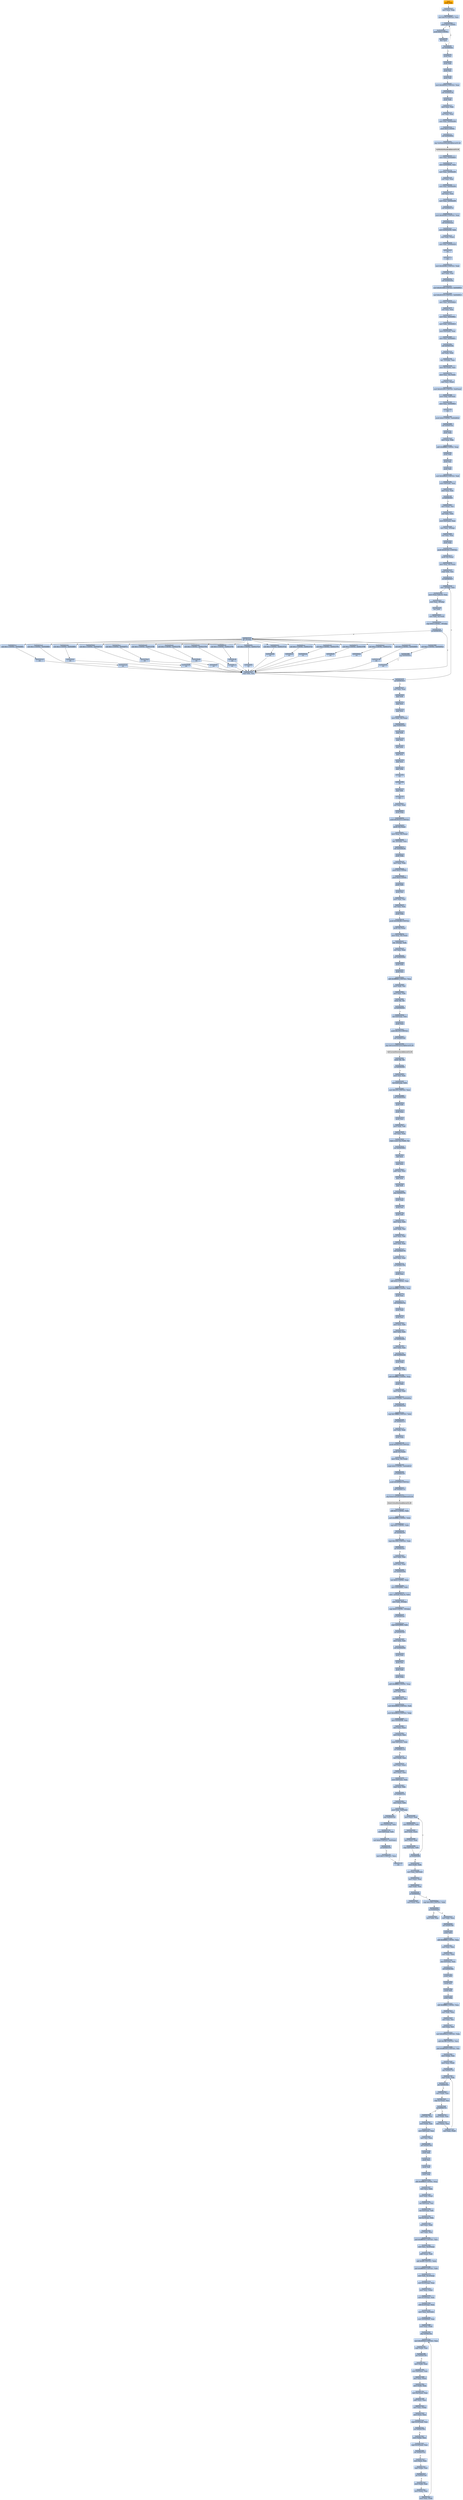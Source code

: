 digraph G {
node[shape=rectangle,style=filled,fillcolor=lightsteelblue,color=lightsteelblue]
bgcolor="transparent"
a0x0040b5e4pushl_ebp[label="start\npushl %ebp",color="lightgrey",fillcolor="orange"];
a0x0040b5e5movl_esp_ebp[label="0x0040b5e5\nmovl %esp, %ebp"];
a0x0040b5e7movl_0x74UINT32_ecx[label="0x0040b5e7\nmovl $0x74<UINT32>, %ecx"];
a0x0040b5ecpushl_0x0UINT8[label="0x0040b5ec\npushl $0x0<UINT8>"];
a0x0040b5eepushl_0x0UINT8[label="0x0040b5ee\npushl $0x0<UINT8>"];
a0x0040b5f0decl_ecx[label="0x0040b5f0\ndecl %ecx"];
a0x0040b5f1jne_0x0040b5ec[label="0x0040b5f1\njne 0x0040b5ec"];
a0x0040b5f3pushl_ecx[label="0x0040b5f3\npushl %ecx"];
a0x0040b5f4pushl_ebx[label="0x0040b5f4\npushl %ebx"];
a0x0040b5f5pushl_esi[label="0x0040b5f5\npushl %esi"];
a0x0040b5f6pushl_edi[label="0x0040b5f6\npushl %edi"];
a0x0040b5f7movl_0x40b54cUINT32_eax[label="0x0040b5f7\nmovl $0x40b54c<UINT32>, %eax"];
a0x0040b5fccall_0x00404120[label="0x0040b5fc\ncall 0x00404120"];
a0x00404120pushl_ebx[label="0x00404120\npushl %ebx"];
a0x00404121movl_eax_ebx[label="0x00404121\nmovl %eax, %ebx"];
a0x00404123xorl_eax_eax[label="0x00404123\nxorl %eax, %eax"];
a0x00404125movl_eax_0x0040e088[label="0x00404125\nmovl %eax, 0x0040e088"];
a0x0040412apushl_0x0UINT8[label="0x0040412a\npushl $0x0<UINT8>"];
a0x0040412ccall_0x0040405c[label="0x0040412c\ncall 0x0040405c"];
a0x0040405cjmp_GetModuleHandleA_kernel32_dll[label="0x0040405c\njmp GetModuleHandleA@kernel32.dll"];
GetModuleHandleA_kernel32_dll[label="GetModuleHandleA@kernel32.dll",color="lightgrey",fillcolor="lightgrey"];
a0x00404131movl_eax_0x0040f650[label="0x00404131\nmovl %eax, 0x0040f650"];
a0x00404136movl_0x0040f650_eax[label="0x00404136\nmovl 0x0040f650, %eax"];
a0x0040413bmovl_eax_0x0040e090[label="0x0040413b\nmovl %eax, 0x0040e090"];
a0x00404140xorl_eax_eax[label="0x00404140\nxorl %eax, %eax"];
a0x00404142movl_eax_0x0040e094[label="0x00404142\nmovl %eax, 0x0040e094"];
a0x00404147xorl_eax_eax[label="0x00404147\nxorl %eax, %eax"];
a0x00404149movl_eax_0x0040e098[label="0x00404149\nmovl %eax, 0x0040e098"];
a0x0040414ecall_0x00404114[label="0x0040414e\ncall 0x00404114"];
a0x00404114movl_0x40e08cUINT32_eax[label="0x00404114\nmovl $0x40e08c<UINT32>, %eax"];
a0x00404119call_0x00403e2c[label="0x00404119\ncall 0x00403e2c"];
a0x00403e2cmovl_0x0040e020_edx[label="0x00403e2c\nmovl 0x0040e020, %edx"];
a0x00403e32movl_edx_eax_[label="0x00403e32\nmovl %edx, (%eax)"];
a0x00403e34movl_eax_0x0040e020[label="0x00403e34\nmovl %eax, 0x0040e020"];
a0x00403e39ret[label="0x00403e39\nret"];
a0x0040411eret[label="0x0040411e\nret"];
a0x00404153movl_0x40e08cUINT32_edx[label="0x00404153\nmovl $0x40e08c<UINT32>, %edx"];
a0x00404158movl_ebx_eax[label="0x00404158\nmovl %ebx, %eax"];
a0x0040415acall_0x0040345c[label="0x0040415a\ncall 0x0040345c"];
a0x0040345cmovl_0x401008UINT32_0x0040f010[label="0x0040345c\nmovl $0x401008<UINT32>, 0x0040f010"];
a0x00403466movl_0x401010UINT32_0x0040f014[label="0x00403466\nmovl $0x401010<UINT32>, 0x0040f014"];
a0x00403470movl_eax_0x0040f628[label="0x00403470\nmovl %eax, 0x0040f628"];
a0x00403475xorl_eax_eax[label="0x00403475\nxorl %eax, %eax"];
a0x00403477movl_eax_0x0040f62c[label="0x00403477\nmovl %eax, 0x0040f62c"];
a0x0040347cmovl_edx_0x0040f630[label="0x0040347c\nmovl %edx, 0x0040f630"];
a0x00403482movl_0x4edx__eax[label="0x00403482\nmovl 0x4(%edx), %eax"];
a0x00403485movl_eax_0x0040f01c[label="0x00403485\nmovl %eax, 0x0040f01c"];
a0x0040348acall_0x00403334[label="0x0040348a\ncall 0x00403334"];
a0x00403334xorl_edx_edx[label="0x00403334\nxorl %edx, %edx"];
a0x00403336leal__12ebp__eax[label="0x00403336\nleal -12(%ebp), %eax"];
a0x00403339movl_fs_edx__ecx[label="0x00403339\nmovl %fs:(%edx), %ecx"];
a0x0040333cmovl_eax_fs_edx_[label="0x0040333c\nmovl %eax, %fs:(%edx)"];
a0x0040333fmovl_ecx_eax_[label="0x0040333f\nmovl %ecx, (%eax)"];
a0x00403341movl_0x403294UINT32_0x4eax_[label="0x00403341\nmovl $0x403294<UINT32>, 0x4(%eax)"];
a0x00403348movl_ebp_0x8eax_[label="0x00403348\nmovl %ebp, 0x8(%eax)"];
a0x0040334bmovl_eax_0x0040f624[label="0x0040334b\nmovl %eax, 0x0040f624"];
a0x00403350ret[label="0x00403350\nret"];
a0x0040348fmovb_0x0UINT8_0x0040f024[label="0x0040348f\nmovb $0x0<UINT8>, 0x0040f024"];
a0x00403496call_0x004033ec[label="0x00403496\ncall 0x004033ec"];
a0x004033ecpushl_ebp[label="0x004033ec\npushl %ebp"];
a0x004033edmovl_esp_ebp[label="0x004033ed\nmovl %esp, %ebp"];
a0x004033efaddl_0xfffffff8UINT8_esp[label="0x004033ef\naddl $0xfffffff8<UINT8>, %esp"];
a0x004033f2pushl_ebx[label="0x004033f2\npushl %ebx"];
a0x004033f3pushl_esi[label="0x004033f3\npushl %esi"];
a0x004033f4pushl_edi[label="0x004033f4\npushl %edi"];
a0x004033f5movl_0x40f620UINT32_edi[label="0x004033f5\nmovl $0x40f620<UINT32>, %edi"];
a0x004033famovl_0x8edi__eax[label="0x004033fa\nmovl 0x8(%edi), %eax"];
a0x004033fdtestl_eax_eax[label="0x004033fd\ntestl %eax, %eax"];
a0x004033ffje_0x00403455[label="0x004033ff\nje 0x00403455"];
a0x00403401movl_eax__esi[label="0x00403401\nmovl (%eax), %esi"];
a0x00403403xorl_ebx_ebx[label="0x00403403\nxorl %ebx, %ebx"];
a0x00403405movl_0x4eax__eax[label="0x00403405\nmovl 0x4(%eax), %eax"];
a0x00403408movl_eax__4ebp_[label="0x00403408\nmovl %eax, -4(%ebp)"];
a0x0040340bxorl_eax_eax[label="0x0040340b\nxorl %eax, %eax"];
a0x0040340dpushl_ebp[label="0x0040340d\npushl %ebp"];
a0x0040340epushl_0x403441UINT32[label="0x0040340e\npushl $0x403441<UINT32>"];
a0x00403413pushl_fs_eax_[label="0x00403413\npushl %fs:(%eax)"];
a0x00403416movl_esp_fs_eax_[label="0x00403416\nmovl %esp, %fs:(%eax)"];
a0x00403419cmpl_ebx_esi[label="0x00403419\ncmpl %ebx, %esi"];
a0x0040341bjle_0x00403437[label="0x0040341b\njle 0x00403437"];
a0x0040341dmovl__4ebp__eax[label="0x0040341d\nmovl -4(%ebp), %eax"];
a0x00403420movl_eaxebx8__eax[label="0x00403420\nmovl (%eax,%ebx,8), %eax"];
a0x00403423movl_eax__8ebp_[label="0x00403423\nmovl %eax, -8(%ebp)"];
a0x00403426incl_ebx[label="0x00403426\nincl %ebx"];
a0x00403427movl_ebx_0xcedi_[label="0x00403427\nmovl %ebx, 0xc(%edi)"];
a0x0040342acmpl_0x0UINT8__8ebp_[label="0x0040342a\ncmpl $0x0<UINT8>, -8(%ebp)"];
a0x0040342eje_0x00403433[label="0x0040342e\nje 0x00403433"];
a0x00403430call__8ebp_[label="0x00403430\ncall -8(%ebp)"];
a0x00404194subl_0x1UINT8_0x0040f654[label="0x00404194\nsubl $0x1<UINT8>, 0x0040f654"];
a0x0040419bret[label="0x0040419b\nret"];
a0x00403433cmpl_ebx_esi[label="0x00403433\ncmpl %ebx, %esi"];
a0x00403435jg_0x0040341d[label="0x00403435\njg 0x0040341d"];
a0x00403f88subl_0x1UINT8_0x0040f5a4[label="0x00403f88\nsubl $0x1<UINT8>, 0x0040f5a4"];
a0x00403f8fjae_0x0040405a[label="0x00403f8f\njae 0x0040405a"];
a0x0040405aret[label="0x0040405a\nret"];
a0x004041ccsubl_0x1UINT8_0x0040f65c[label="0x004041cc\nsubl $0x1<UINT8>, 0x0040f65c"];
a0x004041d3ret[label="0x004041d3\nret"];
a0x004042a4subl_0x1UINT8_0x0040f660[label="0x004042a4\nsubl $0x1<UINT8>, 0x0040f660"];
a0x004042abret[label="0x004042ab\nret"];
a0x004042dcsubl_0x1UINT8_0x0040f664[label="0x004042dc\nsubl $0x1<UINT8>, 0x0040f664"];
a0x004042e3ret[label="0x004042e3\nret"];
a0x00405b94subl_0x1UINT8_0x0040f738[label="0x00405b94\nsubl $0x1<UINT8>, 0x0040f738"];
a0x00405b9bret[label="0x00405b9b\nret"];
a0x00405bccsubl_0x1UINT8_0x0040f73c[label="0x00405bcc\nsubl $0x1<UINT8>, 0x0040f73c"];
a0x00405bd3ret[label="0x00405bd3\nret"];
a0x00406a80subl_0x1UINT8_0x00410788[label="0x00406a80\nsubl $0x1<UINT8>, 0x00410788"];
a0x00406a87ret[label="0x00406a87\nret"];
a0x00406bd4subl_0x1UINT8_0x0041078c[label="0x00406bd4\nsubl $0x1<UINT8>, 0x0041078c"];
a0x00406bdbret[label="0x00406bdb\nret"];
a0x00406c0csubl_0x1UINT8_0x00410790[label="0x00406c0c\nsubl $0x1<UINT8>, 0x00410790"];
a0x00406c13ret[label="0x00406c13\nret"];
a0x00406c44subl_0x1UINT8_0x00410794[label="0x00406c44\nsubl $0x1<UINT8>, 0x00410794"];
a0x00406c4bret[label="0x00406c4b\nret"];
a0x00406d5csubl_0x1UINT8_0x004107a8[label="0x00406d5c\nsubl $0x1<UINT8>, 0x004107a8"];
a0x00406d63ret[label="0x00406d63\nret"];
a0x00406d24subl_0x1UINT8_0x004107a4[label="0x00406d24\nsubl $0x1<UINT8>, 0x004107a4"];
a0x00406d2bret[label="0x00406d2b\nret"];
a0x00406cecsubl_0x1UINT8_0x004107a0[label="0x00406cec\nsubl $0x1<UINT8>, 0x004107a0"];
a0x00406cf3ret[label="0x00406cf3\nret"];
a0x00406cb4subl_0x1UINT8_0x0041079c[label="0x00406cb4\nsubl $0x1<UINT8>, 0x0041079c"];
a0x00406cbbret[label="0x00406cbb\nret"];
a0x00406c7csubl_0x1UINT8_0x00410798[label="0x00406c7c\nsubl $0x1<UINT8>, 0x00410798"];
a0x00406c83ret[label="0x00406c83\nret"];
a0x00406da4subl_0x1UINT8_0x004107ac[label="0x00406da4\nsubl $0x1<UINT8>, 0x004107ac"];
a0x00406dabret[label="0x00406dab\nret"];
a0x00403437xorl_eax_eax[label="0x00403437\nxorl %eax, %eax"];
a0x00403439popl_edx[label="0x00403439\npopl %edx"];
a0x0040343apopl_ecx[label="0x0040343a\npopl %ecx"];
a0x0040343bpopl_ecx[label="0x0040343b\npopl %ecx"];
a0x0040343cmovl_edx_fs_eax_[label="0x0040343c\nmovl %edx, %fs:(%eax)"];
a0x0040343fjmp_0x00403455[label="0x0040343f\njmp 0x00403455"];
a0x00403455popl_edi[label="0x00403455\npopl %edi"];
a0x00403456popl_esi[label="0x00403456\npopl %esi"];
a0x00403457popl_ebx[label="0x00403457\npopl %ebx"];
a0x00403458popl_ecx[label="0x00403458\npopl %ecx"];
a0x00403459popl_ecx[label="0x00403459\npopl %ecx"];
a0x0040345apopl_ebp[label="0x0040345a\npopl %ebp"];
a0x0040345bret[label="0x0040345b\nret"];
a0x0040349bret[label="0x0040349b\nret"];
a0x0040415fpopl_ebx[label="0x0040415f\npopl %ebx"];
a0x00404160ret[label="0x00404160\nret"];
a0x0040b601xorl_eax_eax[label="0x0040b601\nxorl %eax, %eax"];
a0x0040b603pushl_ebp[label="0x0040b603\npushl %ebp"];
a0x0040b604pushl_0x40cf15UINT32[label="0x0040b604\npushl $0x40cf15<UINT32>"];
a0x0040b609pushl_fs_eax_[label="0x0040b609\npushl %fs:(%eax)"];
a0x0040b60cmovl_esp_fs_eax_[label="0x0040b60c\nmovl %esp, %fs:(%eax)"];
a0x0040b60fleal__24ebp__eax[label="0x0040b60f\nleal -24(%ebp), %eax"];
a0x0040b612call_0x00406e28[label="0x0040b612\ncall 0x00406e28"];
a0x00406e28pushl_ebp[label="0x00406e28\npushl %ebp"];
a0x00406e29movl_esp_ebp[label="0x00406e29\nmovl %esp, %ebp"];
a0x00406e2bpushl_0x0UINT8[label="0x00406e2b\npushl $0x0<UINT8>"];
a0x00406e2dpushl_0x0UINT8[label="0x00406e2d\npushl $0x0<UINT8>"];
a0x00406e2fpushl_ebx[label="0x00406e2f\npushl %ebx"];
a0x00406e30pushl_esi[label="0x00406e30\npushl %esi"];
a0x00406e31movl_eax_esi[label="0x00406e31\nmovl %eax, %esi"];
a0x00406e33xorl_eax_eax[label="0x00406e33\nxorl %eax, %eax"];
a0x00406e35pushl_ebp[label="0x00406e35\npushl %ebp"];
a0x00406e36pushl_0x406e8bUINT32[label="0x00406e36\npushl $0x406e8b<UINT32>"];
a0x00406e3bpushl_fs_eax_[label="0x00406e3b\npushl %fs:(%eax)"];
a0x00406e3emovl_esp_fs_eax_[label="0x00406e3e\nmovl %esp, %fs:(%eax)"];
a0x00406e41leal__4ebp__edx[label="0x00406e41\nleal -4(%ebp), %edx"];
a0x00406e44xorl_eax_eax[label="0x00406e44\nxorl %eax, %eax"];
a0x00406e46call_0x00402900[label="0x00406e46\ncall 0x00402900"];
a0x00402900pushl_ebx[label="0x00402900\npushl %ebx"];
a0x00402901pushl_esi[label="0x00402901\npushl %esi"];
a0x00402902addl_0xfffffdf0UINT32_esp[label="0x00402902\naddl $0xfffffdf0<UINT32>, %esp"];
a0x00402908movl_edx_esi[label="0x00402908\nmovl %edx, %esi"];
a0x0040290amovl_eax_ebx[label="0x0040290a\nmovl %eax, %ebx"];
a0x0040290ctestb_bl_bl[label="0x0040290c\ntestb %bl, %bl"];
a0x0040290eje_0x0040293d[label="0x0040290e\nje 0x0040293d"];
a0x0040293dleal_0x4esp__eax[label="0x0040293d\nleal 0x4(%esp), %eax"];
a0x00402941pushl_eax[label="0x00402941\npushl %eax"];
a0x00402942pushl_0x105UINT32[label="0x00402942\npushl $0x105<UINT32>"];
a0x00402947call_0x00401050[label="0x00402947\ncall 0x00401050"];
a0x00401050jmp_GetCurrentDirectoryA_kernel32_dll[label="0x00401050\njmp GetCurrentDirectoryA@kernel32.dll"];
GetCurrentDirectoryA_kernel32_dll[label="GetCurrentDirectoryA@kernel32.dll",color="lightgrey",fillcolor="lightgrey"];
a0x0040294ctestb_bl_bl[label="0x0040294c\ntestb %bl, %bl"];
a0x0040294eje_0x0040295d[label="0x0040294e\nje 0x0040295d"];
a0x0040295dmovl_esi_eax[label="0x0040295d\nmovl %esi, %eax"];
a0x0040295fleal_0x4esp__edx[label="0x0040295f\nleal 0x4(%esp), %edx"];
a0x00402963movl_0x105UINT32_ecx[label="0x00402963\nmovl $0x105<UINT32>, %ecx"];
a0x00402968call_0x00403834[label="0x00402968\ncall 0x00403834"];
a0x00403834pushl_edi[label="0x00403834\npushl %edi"];
a0x00403835pushl_eax[label="0x00403835\npushl %eax"];
a0x00403836pushl_ecx[label="0x00403836\npushl %ecx"];
a0x00403837movl_edx_edi[label="0x00403837\nmovl %edx, %edi"];
a0x00403839xorl_eax_eax[label="0x00403839\nxorl %eax, %eax"];
a0x0040383brepnz_scasb_es_edi__al[label="0x0040383b\nrepnz scasb %es:(%edi), %al"];
a0x0040383djne_0x00403841[label="0x0040383d\njne 0x00403841"];
a0x0040383fnotl_ecx[label="0x0040383f\nnotl %ecx"];
a0x00403841popl_eax[label="0x00403841\npopl %eax"];
a0x00403842addl_eax_ecx[label="0x00403842\naddl %eax, %ecx"];
a0x00403844popl_eax[label="0x00403844\npopl %eax"];
a0x00403845popl_edi[label="0x00403845\npopl %edi"];
a0x00403846jmp_0x0040379c[label="0x00403846\njmp 0x0040379c"];
a0x0040379cpushl_ebx[label="0x0040379c\npushl %ebx"];
a0x0040379dpushl_esi[label="0x0040379d\npushl %esi"];
a0x0040379epushl_edi[label="0x0040379e\npushl %edi"];
a0x0040379fmovl_eax_ebx[label="0x0040379f\nmovl %eax, %ebx"];
a0x004037a1movl_edx_esi[label="0x004037a1\nmovl %edx, %esi"];
a0x004037a3movl_ecx_edi[label="0x004037a3\nmovl %ecx, %edi"];
a0x004037a5movl_edi_eax[label="0x004037a5\nmovl %edi, %eax"];
a0x004037a7call_0x00403770[label="0x004037a7\ncall 0x00403770"];
a0x00403770testl_eax_eax[label="0x00403770\ntestl %eax, %eax"];
a0x00403772jle_0x00403798[label="0x00403772\njle 0x00403798"];
a0x00403774pushl_eax[label="0x00403774\npushl %eax"];
a0x00403775addl_0xaUINT8_eax[label="0x00403775\naddl $0xa<UINT8>, %eax"];
a0x00403778andl_0xfffffffeUINT8_eax[label="0x00403778\nandl $0xfffffffe<UINT8>, %eax"];
a0x0040377bpushl_eax[label="0x0040377b\npushl %eax"];
a0x0040377ccall_0x004027ec[label="0x0040377c\ncall 0x004027ec"];
a0x004027ecpushl_ebx[label="0x004027ec\npushl %ebx"];
a0x004027edpushl_ecx[label="0x004027ed\npushl %ecx"];
a0x004027eemovl_eax_ebx[label="0x004027ee\nmovl %eax, %ebx"];
a0x004027f0testl_ebx_ebx[label="0x004027f0\ntestl %ebx, %ebx"];
a0x004027f2jle_0x0040280e[label="0x004027f2\njle 0x0040280e"];
a0x004027f4movl_ebx_eax[label="0x004027f4\nmovl %ebx, %eax"];
a0x004027f6call_0x0040e028[label="0x004027f6\ncall 0x0040e028"];
a0x00402198pushl_ebp[label="0x00402198\npushl %ebp"];
a0x00402199movl_esp_ebp[label="0x00402199\nmovl %esp, %ebp"];
a0x0040219baddl_0xffffffecUINT8_esp[label="0x0040219b\naddl $0xffffffec<UINT8>, %esp"];
a0x0040219epushl_ebx[label="0x0040219e\npushl %ebx"];
a0x0040219fmovl_eax_ebx[label="0x0040219f\nmovl %eax, %ebx"];
a0x004021a1cmpb_0x0UINT8_0x0040f5ac[label="0x004021a1\ncmpb $0x0<UINT8>, 0x0040f5ac"];
a0x004021a8jne_0x004021b3[label="0x004021a8\njne 0x004021b3"];
a0x004021b3cmpl_0x7ffffff8UINT32_ebx[label="0x004021b3\ncmpl $0x7ffffff8<UINT32>, %ebx"];
a0x004021b9jle_0x004021c5[label="0x004021b9\njle 0x004021c5"];
a0x004021c5xorl_edx_edx[label="0x004021c5\nxorl %edx, %edx"];
a0x004021c7pushl_ebp[label="0x004021c7\npushl %ebp"];
a0x004021c8pushl_0x402334UINT32[label="0x004021c8\npushl $0x402334<UINT32>"];
a0x004021cdpushl_fs_edx_[label="0x004021cd\npushl %fs:(%edx)"];
a0x004021d0movl_esp_fs_edx_[label="0x004021d0\nmovl %esp, %fs:(%edx)"];
a0x004021d3cmpb_0x0UINT8_0x0040f035[label="0x004021d3\ncmpb $0x0<UINT8>, 0x0040f035"];
a0x004021daje_0x004021e6[label="0x004021da\nje 0x004021e6"];
a0x004021dcpushl_0x40f5b4UINT32[label="0x004021dc\npushl $0x40f5b4<UINT32>"];
a0x004021e1call_0x0040111c[label="0x004021e1\ncall 0x0040111c"];
a0x0040111cjmp_EnterCriticalSection_kernel32_dll[label="0x0040111c\njmp EnterCriticalSection@kernel32.dll"];
EnterCriticalSection_kernel32_dll[label="EnterCriticalSection@kernel32.dll",color="lightgrey",fillcolor="lightgrey"];
a0x004021e6addl_0x7UINT8_ebx[label="0x004021e6\naddl $0x7<UINT8>, %ebx"];
a0x004021e9andl_0xfffffffcUINT8_ebx[label="0x004021e9\nandl $0xfffffffc<UINT8>, %ebx"];
a0x004021eccmpl_0xcUINT8_ebx[label="0x004021ec\ncmpl $0xc<UINT8>, %ebx"];
a0x004021efjnl_0x004021f6[label="0x004021ef\njnl 0x004021f6"];
a0x004021f6cmpl_0x1000UINT32_ebx[label="0x004021f6\ncmpl $0x1000<UINT32>, %ebx"];
a0x004021fcjg_0x004022ae[label="0x004021fc\njg 0x004022ae"];
a0x00402202movl_ebx_eax[label="0x00402202\nmovl %ebx, %eax"];
a0x00402204testl_eax_eax[label="0x00402204\ntestl %eax, %eax"];
a0x00402206jns_0x0040220b[label="0x00402206\njns 0x0040220b"];
a0x0040220bsarl_0x2UINT8_eax[label="0x0040220b\nsarl $0x2<UINT8>, %eax"];
a0x0040220emovl_0x0040f60c_edx[label="0x0040220e\nmovl 0x0040f60c, %edx"];
a0x00402214movl__12edxeax4__edx[label="0x00402214\nmovl -12(%edx,%eax,4), %edx"];
a0x00402218movl_edx__8ebp_[label="0x00402218\nmovl %edx, -8(%ebp)"];
a0x0040221bcmpl_0x0UINT8__8ebp_[label="0x0040221b\ncmpl $0x0<UINT8>, -8(%ebp)"];
a0x0040221fje_0x004022ae[label="0x0040221f\nje 0x004022ae"];
a0x004022aecmpl_0x0040f604_ebx[label="0x004022ae\ncmpl 0x0040f604, %ebx"];
a0x004022b4jg_0x00402309[label="0x004022b4\njg 0x00402309"];
a0x00402309movl_ebx_eax[label="0x00402309\nmovl %ebx, %eax"];
a0x0040230bcall_0x00402050[label="0x0040230b\ncall 0x00402050"];
a0x00402050pushl_ebx[label="0x00402050\npushl %ebx"];
a0x00402051pushl_esi[label="0x00402051\npushl %esi"];
a0x00402052pushl_edi[label="0x00402052\npushl %edi"];
a0x00402053pushl_ebp[label="0x00402053\npushl %ebp"];
a0x00402054addl_0xfffffff4UINT8_esp[label="0x00402054\naddl $0xfffffff4<UINT8>, %esp"];
a0x00402057movl_eax_ebx[label="0x00402057\nmovl %eax, %ebx"];
a0x00402059leal_0x8esp__esi[label="0x00402059\nleal 0x8(%esp), %esi"];
a0x0040205dmovl_0x40f600UINT32_edi[label="0x0040205d\nmovl $0x40f600<UINT32>, %edi"];
a0x00402062movl_0x40f604UINT32_ebp[label="0x00402062\nmovl $0x40f604<UINT32>, %ebp"];
a0x00402067movl_0x0040f5f8_eax[label="0x00402067\nmovl 0x0040f5f8, %eax"];
a0x0040206cmovl_eax_esi_[label="0x0040206c\nmovl %eax, (%esi)"];
a0x0040206emovl_esi__eax[label="0x0040206e\nmovl (%esi), %eax"];
a0x00402070cmpl_0x8eax__ebx[label="0x00402070\ncmpl 0x8(%eax), %ebx"];
a0x00402073jle_0x00402124[label="0x00402073\njle 0x00402124"];
a0x00402079movl_edi__eax[label="0x00402079\nmovl (%edi), %eax"];
a0x0040207bmovl_eax_esi_[label="0x0040207b\nmovl %eax, (%esi)"];
a0x0040207dmovl_esi__eax[label="0x0040207d\nmovl (%esi), %eax"];
a0x0040207fmovl_0x8eax__eax[label="0x0040207f\nmovl 0x8(%eax), %eax"];
a0x00402082cmpl_eax_ebx[label="0x00402082\ncmpl %eax, %ebx"];
a0x00402084jle_0x00402124[label="0x00402084\njle 0x00402124"];
a0x0040208amovl_esi__edx[label="0x0040208a\nmovl (%esi), %edx"];
a0x0040208cmovl_ebx_0x8edx_[label="0x0040208c\nmovl %ebx, 0x8(%edx)"];
a0x00402334jmp_0x00403120[label="0x00402334\njmp 0x00403120"];
a0x00403120movl_0x4esp__eax[label="0x00403120\nmovl 0x4(%esp), %eax"];
a0x00403124movl_0x8esp__edx[label="0x00403124\nmovl 0x8(%esp), %edx"];
a0x00403128testl_0x6UINT32_0x4eax_[label="0x00403128\ntestl $0x6<UINT32>, 0x4(%eax)"];
a0x0040312fje_0x00403150[label="0x0040312f\nje 0x00403150"];
a0x00403150movl_0x1UINT32_eax[label="0x00403150\nmovl $0x1<UINT32>, %eax"];
a0x00403155ret[label="0x00403155\nret"];
a0x0040208fmovl_esi__edx[label="0x0040208f\nmovl (%esi), %edx"];
a0x00402091movl_0x4edx__edx[label="0x00402091\nmovl 0x4(%edx), %edx"];
a0x00402094movl_edx_esi_[label="0x00402094\nmovl %edx, (%esi)"];
a0x00402096movl_esi__edx[label="0x00402096\nmovl (%esi), %edx"];
a0x00402098cmpl_0x8edx__ebx[label="0x00402098\ncmpl 0x8(%edx), %ebx"];
a0x0040209bjg_0x0040208f[label="0x0040209b\njg 0x0040208f"];
a0x0040209dmovl_edi__edx[label="0x0040209d\nmovl (%edi), %edx"];
a0x0040209fmovl_eax_0x8edx_[label="0x0040209f\nmovl %eax, 0x8(%edx)"];
a0x004020a2movl_esi__eax[label="0x004020a2\nmovl (%esi), %eax"];
a0x004020a4cmpl_edi__eax[label="0x004020a4\ncmpl (%edi), %eax"];
a0x004020a6je_0x004020ae[label="0x004020a6\nje 0x004020ae"];
a0x004020a8movl_esi__eax[label="0x004020a8\nmovl (%esi), %eax"];
a0x004020aecmpl_0x1000UINT32_ebx[label="0x004020ae\ncmpl $0x1000<UINT32>, %ebx"];
a0x004020b4jg_0x004020c4[label="0x004020b4\njg 0x004020c4"];
a0x004020b6movl_ebx_eax[label="0x004020b6\nmovl %ebx, %eax"];
a0x004020c4movl_ebx_eax[label="0x004020c4\nmovl %ebx, %eax"];
a0x004020c6call_0x00401fb8[label="0x004020c6\ncall 0x00401fb8"];
a0x00401fb8pushl_ebx[label="0x00401fb8\npushl %ebx"];
a0x00401fb9addl_0xfffffff8UINT8_esp[label="0x00401fb9\naddl $0xfffffff8<UINT8>, %esp"];
a0x00401fbcmovl_eax_ebx[label="0x00401fbc\nmovl %eax, %ebx"];
a0x00401fbemovl_esp_edx[label="0x00401fbe\nmovl %esp, %edx"];
a0x00401fc0leal_0x4ebx__eax[label="0x00401fc0\nleal 0x4(%ebx), %eax"];
a0x00401fc3call_0x004016bc[label="0x00401fc3\ncall 0x004016bc"];
a0x004016bcpushl_ebx[label="0x004016bc\npushl %ebx"];
a0x004016bdpushl_esi[label="0x004016bd\npushl %esi"];
a0x004016bepushl_edi[label="0x004016be\npushl %edi"];
a0x004016bfpushl_ebp[label="0x004016bf\npushl %ebp"];
a0x004016c0addl_0xfffffff4UINT8_esp[label="0x004016c0\naddl $0xfffffff4<UINT8>, %esp"];
a0x004016c3movl_edx_ebx[label="0x004016c3\nmovl %edx, %ebx"];
a0x004016c5movl_eax_esi[label="0x004016c5\nmovl %eax, %esi"];
a0x004016c7movl_esp_edi[label="0x004016c7\nmovl %esp, %edi"];
a0x004016c9movl_0x40f5e4UINT32_ebp[label="0x004016c9\nmovl $0x40f5e4<UINT32>, %ebp"];
a0x004016ceaddl_0x3fffUINT32_esi[label="0x004016ce\naddl $0x3fff<UINT32>, %esi"];
a0x004016d4andl_0xffffc000UINT32_esi[label="0x004016d4\nandl $0xffffc000<UINT32>, %esi"];
a0x004016damovl_ebp__eax[label="0x004016da\nmovl (%ebp), %eax"];
a0x004016ddmovl_eax_edi_[label="0x004016dd\nmovl %eax, (%edi)"];
a0x004016dfjmp_0x00401722[label="0x004016df\njmp 0x00401722"];
a0x00401722cmpl_edi__ebp[label="0x00401722\ncmpl (%edi), %ebp"];
a0x00401724jne_0x004016e1[label="0x00401724\njne 0x004016e1"];
a0x004016e1movl_edi__eax[label="0x004016e1\nmovl (%edi), %eax"];
a0x004016e3cmpl_0xceax__esi[label="0x004016e3\ncmpl 0xc(%eax), %esi"];
a0x004016e6jg_0x0040171c[label="0x004016e6\njg 0x0040171c"];
a0x004016e8movl_ebx_ecx[label="0x004016e8\nmovl %ebx, %ecx"];
a0x0040171cmovl_edi__eax[label="0x0040171c\nmovl (%edi), %eax"];
a0x0040171emovl_eax__eax[label="0x0040171e\nmovl (%eax), %eax"];
a0x00401720movl_eax_edi_[label="0x00401720\nmovl %eax, (%edi)"];
a0x004016eamovl_edi__eax[label="0x004016ea\nmovl (%edi), %eax"];
a0x004016ecmovl_0x8eax__eax[label="0x004016ec\nmovl 0x8(%eax), %eax"];
a0x004016efmovl_esi_edx[label="0x004016ef\nmovl %esi, %edx"];
a0x004016f1call_0x00401540[label="0x004016f1\ncall 0x00401540"];
a0x00401540pushl_ebx[label="0x00401540\npushl %ebx"];
a0x00401541pushl_esi[label="0x00401541\npushl %esi"];
a0x00401542pushl_edi[label="0x00401542\npushl %edi"];
a0x00401543pushl_ebp[label="0x00401543\npushl %ebp"];
a0x00401544addl_0xffffffe8UINT8_esp[label="0x00401544\naddl $0xffffffe8<UINT8>, %esp"];
a0x00401547movl_ecx_ebx[label="0x00401547\nmovl %ecx, %ebx"];
a0x00401549movl_edx_esp_[label="0x00401549\nmovl %edx, (%esp)"];
a0x0040154cleal_0x8esp__esi[label="0x0040154c\nleal 0x8(%esp), %esi"];
a0x00401550leal_0x4esp__edi[label="0x00401550\nleal 0x4(%esp), %edi"];
a0x00401554leal_0xcesp__ebp[label="0x00401554\nleal 0xc(%esp), %ebp"];
a0x00401558movl_eax_edx[label="0x00401558\nmovl %eax, %edx"];
a0x0040155amovl_edx_ecx[label="0x0040155a\nmovl %edx, %ecx"];
a0x0040155candl_0xfffff000UINT32_ecx[label="0x0040155c\nandl $0xfffff000<UINT32>, %ecx"];
a0x00401562movl_ecx_0x10esp_[label="0x00401562\nmovl %ecx, 0x10(%esp)"];
a0x00401566addl_esp__edx[label="0x00401566\naddl (%esp), %edx"];
a0x00401569addl_0xfffUINT32_edx[label="0x00401569\naddl $0xfff<UINT32>, %edx"];
a0x0040156fandl_0xfffff000UINT32_edx[label="0x0040156f\nandl $0xfffff000<UINT32>, %edx"];
a0x00401575movl_edx_0x14esp_[label="0x00401575\nmovl %edx, 0x14(%esp)"];
a0x00401579movl_0x10esp__eax[label="0x00401579\nmovl 0x10(%esp), %eax"];
a0x0040157dmovl_eax_ebx_[label="0x0040157d\nmovl %eax, (%ebx)"];
a0x0040157fmovl_0x14esp__eax[label="0x0040157f\nmovl 0x14(%esp), %eax"];
a0x00401583subl_0x10esp__eax[label="0x00401583\nsubl 0x10(%esp), %eax"];
a0x00401587movl_eax_0x4ebx_[label="0x00401587\nmovl %eax, 0x4(%ebx)"];
a0x0040158amovl_0x0040f5d4_eax[label="0x0040158a\nmovl 0x0040f5d4, %eax"];
a0x0040158fmovl_eax_edi_[label="0x0040158f\nmovl %eax, (%edi)"];
a0x00401591jmp_0x004015ee[label="0x00401591\njmp 0x004015ee"];
a0x004015eemovl_0x40f5d4UINT32_eax[label="0x004015ee\nmovl $0x40f5d4<UINT32>, %eax"];
a0x004015f3cmpl_edi__eax[label="0x004015f3\ncmpl (%edi), %eax"];
a0x004015f5jne_0x00401593[label="0x004015f5\njne 0x00401593"];
a0x00401593movl_edi__eax[label="0x00401593\nmovl (%edi), %eax"];
a0x00401595movl_0x8eax__eax[label="0x00401595\nmovl 0x8(%eax), %eax"];
a0x00401598movl_eax_esi_[label="0x00401598\nmovl %eax, (%esi)"];
a0x0040159amovl_edi__eax[label="0x0040159a\nmovl (%edi), %eax"];
a0x0040159cmovl_0xceax__eax[label="0x0040159c\nmovl 0xc(%eax), %eax"];
a0x0040159faddl_esi__eax[label="0x0040159f\naddl (%esi), %eax"];
a0x004015a1movl_eax_ebp_[label="0x004015a1\nmovl %eax, (%ebp)"];
a0x004015a4movl_esi__eax[label="0x004015a4\nmovl (%esi), %eax"];
a0x004015a6cmpl_0x10esp__eax[label="0x004015a6\ncmpl 0x10(%esp), %eax"];
a0x004015aajae_0x004015b2[label="0x004015aa\njae 0x004015b2"];
a0x004015b2movl_ebp__eax[label="0x004015b2\nmovl (%ebp), %eax"];
a0x004015b5cmpl_0x14esp__eax[label="0x004015b5\ncmpl 0x14(%esp), %eax"];
a0x004015b9jbe_0x004015c2[label="0x004015b9\njbe 0x004015c2"];
a0x004015c2movl_esi__eax[label="0x004015c2\nmovl (%esi), %eax"];
a0x004015c4cmpl_ebp__eax[label="0x004015c4\ncmpl (%ebp), %eax"];
a0x004015c7jae_0x004015e8[label="0x004015c7\njae 0x004015e8"];
a0x004015e8movl_edi__eax[label="0x004015e8\nmovl (%edi), %eax"];
a0x004015eamovl_eax__eax[label="0x004015ea\nmovl (%eax), %eax"];
a0x004015ecmovl_eax_edi_[label="0x004015ec\nmovl %eax, (%edi)"];
a0x0040b5e4pushl_ebp -> a0x0040b5e5movl_esp_ebp [color="#000000"];
a0x0040b5e5movl_esp_ebp -> a0x0040b5e7movl_0x74UINT32_ecx [color="#000000"];
a0x0040b5e7movl_0x74UINT32_ecx -> a0x0040b5ecpushl_0x0UINT8 [color="#000000"];
a0x0040b5ecpushl_0x0UINT8 -> a0x0040b5eepushl_0x0UINT8 [color="#000000"];
a0x0040b5eepushl_0x0UINT8 -> a0x0040b5f0decl_ecx [color="#000000"];
a0x0040b5f0decl_ecx -> a0x0040b5f1jne_0x0040b5ec [color="#000000"];
a0x0040b5f1jne_0x0040b5ec -> a0x0040b5ecpushl_0x0UINT8 [color="#000000",label="T"];
a0x0040b5f1jne_0x0040b5ec -> a0x0040b5f3pushl_ecx [color="#000000",label="F"];
a0x0040b5f3pushl_ecx -> a0x0040b5f4pushl_ebx [color="#000000"];
a0x0040b5f4pushl_ebx -> a0x0040b5f5pushl_esi [color="#000000"];
a0x0040b5f5pushl_esi -> a0x0040b5f6pushl_edi [color="#000000"];
a0x0040b5f6pushl_edi -> a0x0040b5f7movl_0x40b54cUINT32_eax [color="#000000"];
a0x0040b5f7movl_0x40b54cUINT32_eax -> a0x0040b5fccall_0x00404120 [color="#000000"];
a0x0040b5fccall_0x00404120 -> a0x00404120pushl_ebx [color="#000000"];
a0x00404120pushl_ebx -> a0x00404121movl_eax_ebx [color="#000000"];
a0x00404121movl_eax_ebx -> a0x00404123xorl_eax_eax [color="#000000"];
a0x00404123xorl_eax_eax -> a0x00404125movl_eax_0x0040e088 [color="#000000"];
a0x00404125movl_eax_0x0040e088 -> a0x0040412apushl_0x0UINT8 [color="#000000"];
a0x0040412apushl_0x0UINT8 -> a0x0040412ccall_0x0040405c [color="#000000"];
a0x0040412ccall_0x0040405c -> a0x0040405cjmp_GetModuleHandleA_kernel32_dll [color="#000000"];
a0x0040405cjmp_GetModuleHandleA_kernel32_dll -> GetModuleHandleA_kernel32_dll [color="#000000"];
GetModuleHandleA_kernel32_dll -> a0x00404131movl_eax_0x0040f650 [color="#000000"];
a0x00404131movl_eax_0x0040f650 -> a0x00404136movl_0x0040f650_eax [color="#000000"];
a0x00404136movl_0x0040f650_eax -> a0x0040413bmovl_eax_0x0040e090 [color="#000000"];
a0x0040413bmovl_eax_0x0040e090 -> a0x00404140xorl_eax_eax [color="#000000"];
a0x00404140xorl_eax_eax -> a0x00404142movl_eax_0x0040e094 [color="#000000"];
a0x00404142movl_eax_0x0040e094 -> a0x00404147xorl_eax_eax [color="#000000"];
a0x00404147xorl_eax_eax -> a0x00404149movl_eax_0x0040e098 [color="#000000"];
a0x00404149movl_eax_0x0040e098 -> a0x0040414ecall_0x00404114 [color="#000000"];
a0x0040414ecall_0x00404114 -> a0x00404114movl_0x40e08cUINT32_eax [color="#000000"];
a0x00404114movl_0x40e08cUINT32_eax -> a0x00404119call_0x00403e2c [color="#000000"];
a0x00404119call_0x00403e2c -> a0x00403e2cmovl_0x0040e020_edx [color="#000000"];
a0x00403e2cmovl_0x0040e020_edx -> a0x00403e32movl_edx_eax_ [color="#000000"];
a0x00403e32movl_edx_eax_ -> a0x00403e34movl_eax_0x0040e020 [color="#000000"];
a0x00403e34movl_eax_0x0040e020 -> a0x00403e39ret [color="#000000"];
a0x00403e39ret -> a0x0040411eret [color="#000000"];
a0x0040411eret -> a0x00404153movl_0x40e08cUINT32_edx [color="#000000"];
a0x00404153movl_0x40e08cUINT32_edx -> a0x00404158movl_ebx_eax [color="#000000"];
a0x00404158movl_ebx_eax -> a0x0040415acall_0x0040345c [color="#000000"];
a0x0040415acall_0x0040345c -> a0x0040345cmovl_0x401008UINT32_0x0040f010 [color="#000000"];
a0x0040345cmovl_0x401008UINT32_0x0040f010 -> a0x00403466movl_0x401010UINT32_0x0040f014 [color="#000000"];
a0x00403466movl_0x401010UINT32_0x0040f014 -> a0x00403470movl_eax_0x0040f628 [color="#000000"];
a0x00403470movl_eax_0x0040f628 -> a0x00403475xorl_eax_eax [color="#000000"];
a0x00403475xorl_eax_eax -> a0x00403477movl_eax_0x0040f62c [color="#000000"];
a0x00403477movl_eax_0x0040f62c -> a0x0040347cmovl_edx_0x0040f630 [color="#000000"];
a0x0040347cmovl_edx_0x0040f630 -> a0x00403482movl_0x4edx__eax [color="#000000"];
a0x00403482movl_0x4edx__eax -> a0x00403485movl_eax_0x0040f01c [color="#000000"];
a0x00403485movl_eax_0x0040f01c -> a0x0040348acall_0x00403334 [color="#000000"];
a0x0040348acall_0x00403334 -> a0x00403334xorl_edx_edx [color="#000000"];
a0x00403334xorl_edx_edx -> a0x00403336leal__12ebp__eax [color="#000000"];
a0x00403336leal__12ebp__eax -> a0x00403339movl_fs_edx__ecx [color="#000000"];
a0x00403339movl_fs_edx__ecx -> a0x0040333cmovl_eax_fs_edx_ [color="#000000"];
a0x0040333cmovl_eax_fs_edx_ -> a0x0040333fmovl_ecx_eax_ [color="#000000"];
a0x0040333fmovl_ecx_eax_ -> a0x00403341movl_0x403294UINT32_0x4eax_ [color="#000000"];
a0x00403341movl_0x403294UINT32_0x4eax_ -> a0x00403348movl_ebp_0x8eax_ [color="#000000"];
a0x00403348movl_ebp_0x8eax_ -> a0x0040334bmovl_eax_0x0040f624 [color="#000000"];
a0x0040334bmovl_eax_0x0040f624 -> a0x00403350ret [color="#000000"];
a0x00403350ret -> a0x0040348fmovb_0x0UINT8_0x0040f024 [color="#000000"];
a0x0040348fmovb_0x0UINT8_0x0040f024 -> a0x00403496call_0x004033ec [color="#000000"];
a0x00403496call_0x004033ec -> a0x004033ecpushl_ebp [color="#000000"];
a0x004033ecpushl_ebp -> a0x004033edmovl_esp_ebp [color="#000000"];
a0x004033edmovl_esp_ebp -> a0x004033efaddl_0xfffffff8UINT8_esp [color="#000000"];
a0x004033efaddl_0xfffffff8UINT8_esp -> a0x004033f2pushl_ebx [color="#000000"];
a0x004033f2pushl_ebx -> a0x004033f3pushl_esi [color="#000000"];
a0x004033f3pushl_esi -> a0x004033f4pushl_edi [color="#000000"];
a0x004033f4pushl_edi -> a0x004033f5movl_0x40f620UINT32_edi [color="#000000"];
a0x004033f5movl_0x40f620UINT32_edi -> a0x004033famovl_0x8edi__eax [color="#000000"];
a0x004033famovl_0x8edi__eax -> a0x004033fdtestl_eax_eax [color="#000000"];
a0x004033fdtestl_eax_eax -> a0x004033ffje_0x00403455 [color="#000000"];
a0x004033ffje_0x00403455 -> a0x00403401movl_eax__esi [color="#000000",label="F"];
a0x00403401movl_eax__esi -> a0x00403403xorl_ebx_ebx [color="#000000"];
a0x00403403xorl_ebx_ebx -> a0x00403405movl_0x4eax__eax [color="#000000"];
a0x00403405movl_0x4eax__eax -> a0x00403408movl_eax__4ebp_ [color="#000000"];
a0x00403408movl_eax__4ebp_ -> a0x0040340bxorl_eax_eax [color="#000000"];
a0x0040340bxorl_eax_eax -> a0x0040340dpushl_ebp [color="#000000"];
a0x0040340dpushl_ebp -> a0x0040340epushl_0x403441UINT32 [color="#000000"];
a0x0040340epushl_0x403441UINT32 -> a0x00403413pushl_fs_eax_ [color="#000000"];
a0x00403413pushl_fs_eax_ -> a0x00403416movl_esp_fs_eax_ [color="#000000"];
a0x00403416movl_esp_fs_eax_ -> a0x00403419cmpl_ebx_esi [color="#000000"];
a0x00403419cmpl_ebx_esi -> a0x0040341bjle_0x00403437 [color="#000000"];
a0x0040341bjle_0x00403437 -> a0x0040341dmovl__4ebp__eax [color="#000000",label="F"];
a0x0040341dmovl__4ebp__eax -> a0x00403420movl_eaxebx8__eax [color="#000000"];
a0x00403420movl_eaxebx8__eax -> a0x00403423movl_eax__8ebp_ [color="#000000"];
a0x00403423movl_eax__8ebp_ -> a0x00403426incl_ebx [color="#000000"];
a0x00403426incl_ebx -> a0x00403427movl_ebx_0xcedi_ [color="#000000"];
a0x00403427movl_ebx_0xcedi_ -> a0x0040342acmpl_0x0UINT8__8ebp_ [color="#000000"];
a0x0040342acmpl_0x0UINT8__8ebp_ -> a0x0040342eje_0x00403433 [color="#000000"];
a0x0040342eje_0x00403433 -> a0x00403430call__8ebp_ [color="#000000",label="F"];
a0x00403430call__8ebp_ -> a0x00404194subl_0x1UINT8_0x0040f654 [color="#000000"];
a0x00404194subl_0x1UINT8_0x0040f654 -> a0x0040419bret [color="#000000"];
a0x0040419bret -> a0x00403433cmpl_ebx_esi [color="#000000"];
a0x00403433cmpl_ebx_esi -> a0x00403435jg_0x0040341d [color="#000000"];
a0x00403435jg_0x0040341d -> a0x0040341dmovl__4ebp__eax [color="#000000",label="T"];
a0x00403430call__8ebp_ -> a0x00403f88subl_0x1UINT8_0x0040f5a4 [color="#000000"];
a0x00403f88subl_0x1UINT8_0x0040f5a4 -> a0x00403f8fjae_0x0040405a [color="#000000"];
a0x00403f8fjae_0x0040405a -> a0x0040405aret [color="#000000",label="T"];
a0x0040405aret -> a0x00403433cmpl_ebx_esi [color="#000000"];
a0x00403430call__8ebp_ -> a0x004041ccsubl_0x1UINT8_0x0040f65c [color="#000000"];
a0x004041ccsubl_0x1UINT8_0x0040f65c -> a0x004041d3ret [color="#000000"];
a0x004041d3ret -> a0x00403433cmpl_ebx_esi [color="#000000"];
a0x00403430call__8ebp_ -> a0x004042a4subl_0x1UINT8_0x0040f660 [color="#000000"];
a0x004042a4subl_0x1UINT8_0x0040f660 -> a0x004042abret [color="#000000"];
a0x004042abret -> a0x00403433cmpl_ebx_esi [color="#000000"];
a0x00403430call__8ebp_ -> a0x004042dcsubl_0x1UINT8_0x0040f664 [color="#000000"];
a0x004042dcsubl_0x1UINT8_0x0040f664 -> a0x004042e3ret [color="#000000"];
a0x004042e3ret -> a0x00403433cmpl_ebx_esi [color="#000000"];
a0x00403430call__8ebp_ -> a0x00405b94subl_0x1UINT8_0x0040f738 [color="#000000"];
a0x00405b94subl_0x1UINT8_0x0040f738 -> a0x00405b9bret [color="#000000"];
a0x00405b9bret -> a0x00403433cmpl_ebx_esi [color="#000000"];
a0x00403430call__8ebp_ -> a0x00405bccsubl_0x1UINT8_0x0040f73c [color="#000000"];
a0x00405bccsubl_0x1UINT8_0x0040f73c -> a0x00405bd3ret [color="#000000"];
a0x00405bd3ret -> a0x00403433cmpl_ebx_esi [color="#000000"];
a0x00403430call__8ebp_ -> a0x00406a80subl_0x1UINT8_0x00410788 [color="#000000"];
a0x00406a80subl_0x1UINT8_0x00410788 -> a0x00406a87ret [color="#000000"];
a0x00406a87ret -> a0x00403433cmpl_ebx_esi [color="#000000"];
a0x00403430call__8ebp_ -> a0x00406bd4subl_0x1UINT8_0x0041078c [color="#000000"];
a0x00406bd4subl_0x1UINT8_0x0041078c -> a0x00406bdbret [color="#000000"];
a0x00406bdbret -> a0x00403433cmpl_ebx_esi [color="#000000"];
a0x00403430call__8ebp_ -> a0x00406c0csubl_0x1UINT8_0x00410790 [color="#000000"];
a0x00406c0csubl_0x1UINT8_0x00410790 -> a0x00406c13ret [color="#000000"];
a0x00406c13ret -> a0x00403433cmpl_ebx_esi [color="#000000"];
a0x00403430call__8ebp_ -> a0x00406c44subl_0x1UINT8_0x00410794 [color="#000000"];
a0x00406c44subl_0x1UINT8_0x00410794 -> a0x00406c4bret [color="#000000"];
a0x00406c4bret -> a0x00403433cmpl_ebx_esi [color="#000000"];
a0x00403430call__8ebp_ -> a0x00406d5csubl_0x1UINT8_0x004107a8 [color="#000000"];
a0x00406d5csubl_0x1UINT8_0x004107a8 -> a0x00406d63ret [color="#000000"];
a0x00406d63ret -> a0x00403433cmpl_ebx_esi [color="#000000"];
a0x00403430call__8ebp_ -> a0x00406d24subl_0x1UINT8_0x004107a4 [color="#000000"];
a0x00406d24subl_0x1UINT8_0x004107a4 -> a0x00406d2bret [color="#000000"];
a0x00406d2bret -> a0x00403433cmpl_ebx_esi [color="#000000"];
a0x00403430call__8ebp_ -> a0x00406cecsubl_0x1UINT8_0x004107a0 [color="#000000"];
a0x00406cecsubl_0x1UINT8_0x004107a0 -> a0x00406cf3ret [color="#000000"];
a0x00406cf3ret -> a0x00403433cmpl_ebx_esi [color="#000000"];
a0x00403430call__8ebp_ -> a0x00406cb4subl_0x1UINT8_0x0041079c [color="#000000"];
a0x00406cb4subl_0x1UINT8_0x0041079c -> a0x00406cbbret [color="#000000"];
a0x00406cbbret -> a0x00403433cmpl_ebx_esi [color="#000000"];
a0x00403430call__8ebp_ -> a0x00406c7csubl_0x1UINT8_0x00410798 [color="#000000"];
a0x00406c7csubl_0x1UINT8_0x00410798 -> a0x00406c83ret [color="#000000"];
a0x00406c83ret -> a0x00403433cmpl_ebx_esi [color="#000000"];
a0x00403430call__8ebp_ -> a0x00406da4subl_0x1UINT8_0x004107ac [color="#000000"];
a0x00406da4subl_0x1UINT8_0x004107ac -> a0x00406dabret [color="#000000"];
a0x00406dabret -> a0x00403433cmpl_ebx_esi [color="#000000"];
a0x0040342eje_0x00403433 -> a0x00403433cmpl_ebx_esi [color="#000000",label="T"];
a0x00403435jg_0x0040341d -> a0x00403437xorl_eax_eax [color="#000000",label="F"];
a0x00403437xorl_eax_eax -> a0x00403439popl_edx [color="#000000"];
a0x00403439popl_edx -> a0x0040343apopl_ecx [color="#000000"];
a0x0040343apopl_ecx -> a0x0040343bpopl_ecx [color="#000000"];
a0x0040343bpopl_ecx -> a0x0040343cmovl_edx_fs_eax_ [color="#000000"];
a0x0040343cmovl_edx_fs_eax_ -> a0x0040343fjmp_0x00403455 [color="#000000"];
a0x0040343fjmp_0x00403455 -> a0x00403455popl_edi [color="#000000"];
a0x00403455popl_edi -> a0x00403456popl_esi [color="#000000"];
a0x00403456popl_esi -> a0x00403457popl_ebx [color="#000000"];
a0x00403457popl_ebx -> a0x00403458popl_ecx [color="#000000"];
a0x00403458popl_ecx -> a0x00403459popl_ecx [color="#000000"];
a0x00403459popl_ecx -> a0x0040345apopl_ebp [color="#000000"];
a0x0040345apopl_ebp -> a0x0040345bret [color="#000000"];
a0x0040345bret -> a0x0040349bret [color="#000000"];
a0x0040349bret -> a0x0040415fpopl_ebx [color="#000000"];
a0x0040415fpopl_ebx -> a0x00404160ret [color="#000000"];
a0x00404160ret -> a0x0040b601xorl_eax_eax [color="#000000"];
a0x0040b601xorl_eax_eax -> a0x0040b603pushl_ebp [color="#000000"];
a0x0040b603pushl_ebp -> a0x0040b604pushl_0x40cf15UINT32 [color="#000000"];
a0x0040b604pushl_0x40cf15UINT32 -> a0x0040b609pushl_fs_eax_ [color="#000000"];
a0x0040b609pushl_fs_eax_ -> a0x0040b60cmovl_esp_fs_eax_ [color="#000000"];
a0x0040b60cmovl_esp_fs_eax_ -> a0x0040b60fleal__24ebp__eax [color="#000000"];
a0x0040b60fleal__24ebp__eax -> a0x0040b612call_0x00406e28 [color="#000000"];
a0x0040b612call_0x00406e28 -> a0x00406e28pushl_ebp [color="#000000"];
a0x00406e28pushl_ebp -> a0x00406e29movl_esp_ebp [color="#000000"];
a0x00406e29movl_esp_ebp -> a0x00406e2bpushl_0x0UINT8 [color="#000000"];
a0x00406e2bpushl_0x0UINT8 -> a0x00406e2dpushl_0x0UINT8 [color="#000000"];
a0x00406e2dpushl_0x0UINT8 -> a0x00406e2fpushl_ebx [color="#000000"];
a0x00406e2fpushl_ebx -> a0x00406e30pushl_esi [color="#000000"];
a0x00406e30pushl_esi -> a0x00406e31movl_eax_esi [color="#000000"];
a0x00406e31movl_eax_esi -> a0x00406e33xorl_eax_eax [color="#000000"];
a0x00406e33xorl_eax_eax -> a0x00406e35pushl_ebp [color="#000000"];
a0x00406e35pushl_ebp -> a0x00406e36pushl_0x406e8bUINT32 [color="#000000"];
a0x00406e36pushl_0x406e8bUINT32 -> a0x00406e3bpushl_fs_eax_ [color="#000000"];
a0x00406e3bpushl_fs_eax_ -> a0x00406e3emovl_esp_fs_eax_ [color="#000000"];
a0x00406e3emovl_esp_fs_eax_ -> a0x00406e41leal__4ebp__edx [color="#000000"];
a0x00406e41leal__4ebp__edx -> a0x00406e44xorl_eax_eax [color="#000000"];
a0x00406e44xorl_eax_eax -> a0x00406e46call_0x00402900 [color="#000000"];
a0x00406e46call_0x00402900 -> a0x00402900pushl_ebx [color="#000000"];
a0x00402900pushl_ebx -> a0x00402901pushl_esi [color="#000000"];
a0x00402901pushl_esi -> a0x00402902addl_0xfffffdf0UINT32_esp [color="#000000"];
a0x00402902addl_0xfffffdf0UINT32_esp -> a0x00402908movl_edx_esi [color="#000000"];
a0x00402908movl_edx_esi -> a0x0040290amovl_eax_ebx [color="#000000"];
a0x0040290amovl_eax_ebx -> a0x0040290ctestb_bl_bl [color="#000000"];
a0x0040290ctestb_bl_bl -> a0x0040290eje_0x0040293d [color="#000000"];
a0x0040290eje_0x0040293d -> a0x0040293dleal_0x4esp__eax [color="#000000",label="T"];
a0x0040293dleal_0x4esp__eax -> a0x00402941pushl_eax [color="#000000"];
a0x00402941pushl_eax -> a0x00402942pushl_0x105UINT32 [color="#000000"];
a0x00402942pushl_0x105UINT32 -> a0x00402947call_0x00401050 [color="#000000"];
a0x00402947call_0x00401050 -> a0x00401050jmp_GetCurrentDirectoryA_kernel32_dll [color="#000000"];
a0x00401050jmp_GetCurrentDirectoryA_kernel32_dll -> GetCurrentDirectoryA_kernel32_dll [color="#000000"];
GetCurrentDirectoryA_kernel32_dll -> a0x0040294ctestb_bl_bl [color="#000000"];
a0x0040294ctestb_bl_bl -> a0x0040294eje_0x0040295d [color="#000000"];
a0x0040294eje_0x0040295d -> a0x0040295dmovl_esi_eax [color="#000000",label="T"];
a0x0040295dmovl_esi_eax -> a0x0040295fleal_0x4esp__edx [color="#000000"];
a0x0040295fleal_0x4esp__edx -> a0x00402963movl_0x105UINT32_ecx [color="#000000"];
a0x00402963movl_0x105UINT32_ecx -> a0x00402968call_0x00403834 [color="#000000"];
a0x00402968call_0x00403834 -> a0x00403834pushl_edi [color="#000000"];
a0x00403834pushl_edi -> a0x00403835pushl_eax [color="#000000"];
a0x00403835pushl_eax -> a0x00403836pushl_ecx [color="#000000"];
a0x00403836pushl_ecx -> a0x00403837movl_edx_edi [color="#000000"];
a0x00403837movl_edx_edi -> a0x00403839xorl_eax_eax [color="#000000"];
a0x00403839xorl_eax_eax -> a0x0040383brepnz_scasb_es_edi__al [color="#000000"];
a0x0040383brepnz_scasb_es_edi__al -> a0x0040383djne_0x00403841 [color="#000000"];
a0x0040383djne_0x00403841 -> a0x0040383fnotl_ecx [color="#000000",label="F"];
a0x0040383fnotl_ecx -> a0x00403841popl_eax [color="#000000"];
a0x00403841popl_eax -> a0x00403842addl_eax_ecx [color="#000000"];
a0x00403842addl_eax_ecx -> a0x00403844popl_eax [color="#000000"];
a0x00403844popl_eax -> a0x00403845popl_edi [color="#000000"];
a0x00403845popl_edi -> a0x00403846jmp_0x0040379c [color="#000000"];
a0x00403846jmp_0x0040379c -> a0x0040379cpushl_ebx [color="#000000"];
a0x0040379cpushl_ebx -> a0x0040379dpushl_esi [color="#000000"];
a0x0040379dpushl_esi -> a0x0040379epushl_edi [color="#000000"];
a0x0040379epushl_edi -> a0x0040379fmovl_eax_ebx [color="#000000"];
a0x0040379fmovl_eax_ebx -> a0x004037a1movl_edx_esi [color="#000000"];
a0x004037a1movl_edx_esi -> a0x004037a3movl_ecx_edi [color="#000000"];
a0x004037a3movl_ecx_edi -> a0x004037a5movl_edi_eax [color="#000000"];
a0x004037a5movl_edi_eax -> a0x004037a7call_0x00403770 [color="#000000"];
a0x004037a7call_0x00403770 -> a0x00403770testl_eax_eax [color="#000000"];
a0x00403770testl_eax_eax -> a0x00403772jle_0x00403798 [color="#000000"];
a0x00403772jle_0x00403798 -> a0x00403774pushl_eax [color="#000000",label="F"];
a0x00403774pushl_eax -> a0x00403775addl_0xaUINT8_eax [color="#000000"];
a0x00403775addl_0xaUINT8_eax -> a0x00403778andl_0xfffffffeUINT8_eax [color="#000000"];
a0x00403778andl_0xfffffffeUINT8_eax -> a0x0040377bpushl_eax [color="#000000"];
a0x0040377bpushl_eax -> a0x0040377ccall_0x004027ec [color="#000000"];
a0x0040377ccall_0x004027ec -> a0x004027ecpushl_ebx [color="#000000"];
a0x004027ecpushl_ebx -> a0x004027edpushl_ecx [color="#000000"];
a0x004027edpushl_ecx -> a0x004027eemovl_eax_ebx [color="#000000"];
a0x004027eemovl_eax_ebx -> a0x004027f0testl_ebx_ebx [color="#000000"];
a0x004027f0testl_ebx_ebx -> a0x004027f2jle_0x0040280e [color="#000000"];
a0x004027f2jle_0x0040280e -> a0x004027f4movl_ebx_eax [color="#000000",label="F"];
a0x004027f4movl_ebx_eax -> a0x004027f6call_0x0040e028 [color="#000000"];
a0x004027f6call_0x0040e028 -> a0x00402198pushl_ebp [color="#000000"];
a0x00402198pushl_ebp -> a0x00402199movl_esp_ebp [color="#000000"];
a0x00402199movl_esp_ebp -> a0x0040219baddl_0xffffffecUINT8_esp [color="#000000"];
a0x0040219baddl_0xffffffecUINT8_esp -> a0x0040219epushl_ebx [color="#000000"];
a0x0040219epushl_ebx -> a0x0040219fmovl_eax_ebx [color="#000000"];
a0x0040219fmovl_eax_ebx -> a0x004021a1cmpb_0x0UINT8_0x0040f5ac [color="#000000"];
a0x004021a1cmpb_0x0UINT8_0x0040f5ac -> a0x004021a8jne_0x004021b3 [color="#000000"];
a0x004021a8jne_0x004021b3 -> a0x004021b3cmpl_0x7ffffff8UINT32_ebx [color="#000000",label="T"];
a0x004021b3cmpl_0x7ffffff8UINT32_ebx -> a0x004021b9jle_0x004021c5 [color="#000000"];
a0x004021b9jle_0x004021c5 -> a0x004021c5xorl_edx_edx [color="#000000",label="T"];
a0x004021c5xorl_edx_edx -> a0x004021c7pushl_ebp [color="#000000"];
a0x004021c7pushl_ebp -> a0x004021c8pushl_0x402334UINT32 [color="#000000"];
a0x004021c8pushl_0x402334UINT32 -> a0x004021cdpushl_fs_edx_ [color="#000000"];
a0x004021cdpushl_fs_edx_ -> a0x004021d0movl_esp_fs_edx_ [color="#000000"];
a0x004021d0movl_esp_fs_edx_ -> a0x004021d3cmpb_0x0UINT8_0x0040f035 [color="#000000"];
a0x004021d3cmpb_0x0UINT8_0x0040f035 -> a0x004021daje_0x004021e6 [color="#000000"];
a0x004021daje_0x004021e6 -> a0x004021dcpushl_0x40f5b4UINT32 [color="#000000",label="F"];
a0x004021dcpushl_0x40f5b4UINT32 -> a0x004021e1call_0x0040111c [color="#000000"];
a0x004021e1call_0x0040111c -> a0x0040111cjmp_EnterCriticalSection_kernel32_dll [color="#000000"];
a0x0040111cjmp_EnterCriticalSection_kernel32_dll -> EnterCriticalSection_kernel32_dll [color="#000000"];
EnterCriticalSection_kernel32_dll -> a0x004021e6addl_0x7UINT8_ebx [color="#000000"];
a0x004021e6addl_0x7UINT8_ebx -> a0x004021e9andl_0xfffffffcUINT8_ebx [color="#000000"];
a0x004021e9andl_0xfffffffcUINT8_ebx -> a0x004021eccmpl_0xcUINT8_ebx [color="#000000"];
a0x004021eccmpl_0xcUINT8_ebx -> a0x004021efjnl_0x004021f6 [color="#000000"];
a0x004021efjnl_0x004021f6 -> a0x004021f6cmpl_0x1000UINT32_ebx [color="#000000",label="T"];
a0x004021f6cmpl_0x1000UINT32_ebx -> a0x004021fcjg_0x004022ae [color="#000000"];
a0x004021fcjg_0x004022ae -> a0x00402202movl_ebx_eax [color="#000000",label="F"];
a0x00402202movl_ebx_eax -> a0x00402204testl_eax_eax [color="#000000"];
a0x00402204testl_eax_eax -> a0x00402206jns_0x0040220b [color="#000000"];
a0x00402206jns_0x0040220b -> a0x0040220bsarl_0x2UINT8_eax [color="#000000",label="T"];
a0x0040220bsarl_0x2UINT8_eax -> a0x0040220emovl_0x0040f60c_edx [color="#000000"];
a0x0040220emovl_0x0040f60c_edx -> a0x00402214movl__12edxeax4__edx [color="#000000"];
a0x00402214movl__12edxeax4__edx -> a0x00402218movl_edx__8ebp_ [color="#000000"];
a0x00402218movl_edx__8ebp_ -> a0x0040221bcmpl_0x0UINT8__8ebp_ [color="#000000"];
a0x0040221bcmpl_0x0UINT8__8ebp_ -> a0x0040221fje_0x004022ae [color="#000000"];
a0x0040221fje_0x004022ae -> a0x004022aecmpl_0x0040f604_ebx [color="#000000",label="T"];
a0x004022aecmpl_0x0040f604_ebx -> a0x004022b4jg_0x00402309 [color="#000000"];
a0x004022b4jg_0x00402309 -> a0x00402309movl_ebx_eax [color="#000000",label="T"];
a0x00402309movl_ebx_eax -> a0x0040230bcall_0x00402050 [color="#000000"];
a0x0040230bcall_0x00402050 -> a0x00402050pushl_ebx [color="#000000"];
a0x00402050pushl_ebx -> a0x00402051pushl_esi [color="#000000"];
a0x00402051pushl_esi -> a0x00402052pushl_edi [color="#000000"];
a0x00402052pushl_edi -> a0x00402053pushl_ebp [color="#000000"];
a0x00402053pushl_ebp -> a0x00402054addl_0xfffffff4UINT8_esp [color="#000000"];
a0x00402054addl_0xfffffff4UINT8_esp -> a0x00402057movl_eax_ebx [color="#000000"];
a0x00402057movl_eax_ebx -> a0x00402059leal_0x8esp__esi [color="#000000"];
a0x00402059leal_0x8esp__esi -> a0x0040205dmovl_0x40f600UINT32_edi [color="#000000"];
a0x0040205dmovl_0x40f600UINT32_edi -> a0x00402062movl_0x40f604UINT32_ebp [color="#000000"];
a0x00402062movl_0x40f604UINT32_ebp -> a0x00402067movl_0x0040f5f8_eax [color="#000000"];
a0x00402067movl_0x0040f5f8_eax -> a0x0040206cmovl_eax_esi_ [color="#000000"];
a0x0040206cmovl_eax_esi_ -> a0x0040206emovl_esi__eax [color="#000000"];
a0x0040206emovl_esi__eax -> a0x00402070cmpl_0x8eax__ebx [color="#000000"];
a0x00402070cmpl_0x8eax__ebx -> a0x00402073jle_0x00402124 [color="#000000"];
a0x00402073jle_0x00402124 -> a0x00402079movl_edi__eax [color="#000000",label="F"];
a0x00402079movl_edi__eax -> a0x0040207bmovl_eax_esi_ [color="#000000"];
a0x0040207bmovl_eax_esi_ -> a0x0040207dmovl_esi__eax [color="#000000"];
a0x0040207dmovl_esi__eax -> a0x0040207fmovl_0x8eax__eax [color="#000000"];
a0x0040207fmovl_0x8eax__eax -> a0x00402082cmpl_eax_ebx [color="#000000"];
a0x00402082cmpl_eax_ebx -> a0x00402084jle_0x00402124 [color="#000000"];
a0x00402084jle_0x00402124 -> a0x0040208amovl_esi__edx [color="#000000",label="F"];
a0x0040208amovl_esi__edx -> a0x0040208cmovl_ebx_0x8edx_ [color="#000000"];
a0x0040208cmovl_ebx_0x8edx_ -> a0x00402334jmp_0x00403120 [color="#000000"];
a0x00402334jmp_0x00403120 -> a0x00403120movl_0x4esp__eax [color="#000000"];
a0x00403120movl_0x4esp__eax -> a0x00403124movl_0x8esp__edx [color="#000000"];
a0x00403124movl_0x8esp__edx -> a0x00403128testl_0x6UINT32_0x4eax_ [color="#000000"];
a0x00403128testl_0x6UINT32_0x4eax_ -> a0x0040312fje_0x00403150 [color="#000000"];
a0x0040312fje_0x00403150 -> a0x00403150movl_0x1UINT32_eax [color="#000000",label="T"];
a0x00403150movl_0x1UINT32_eax -> a0x00403155ret [color="#000000"];
a0x00403155ret -> a0x0040208cmovl_ebx_0x8edx_ [color="#000000"];
a0x0040208cmovl_ebx_0x8edx_ -> a0x0040208fmovl_esi__edx [color="#000000"];
a0x0040208fmovl_esi__edx -> a0x00402091movl_0x4edx__edx [color="#000000"];
a0x00402091movl_0x4edx__edx -> a0x00402094movl_edx_esi_ [color="#000000"];
a0x00402094movl_edx_esi_ -> a0x00402096movl_esi__edx [color="#000000"];
a0x00402096movl_esi__edx -> a0x00402098cmpl_0x8edx__ebx [color="#000000"];
a0x00402098cmpl_0x8edx__ebx -> a0x0040209bjg_0x0040208f [color="#000000"];
a0x0040209bjg_0x0040208f -> a0x0040208fmovl_esi__edx [color="#000000",label="T"];
a0x0040209bjg_0x0040208f -> a0x0040209dmovl_edi__edx [color="#000000",label="F"];
a0x0040209dmovl_edi__edx -> a0x0040209fmovl_eax_0x8edx_ [color="#000000"];
a0x0040209fmovl_eax_0x8edx_ -> a0x004020a2movl_esi__eax [color="#000000"];
a0x004020a2movl_esi__eax -> a0x004020a4cmpl_edi__eax [color="#000000"];
a0x004020a4cmpl_edi__eax -> a0x004020a6je_0x004020ae [color="#000000"];
a0x004020a6je_0x004020ae -> a0x004020a8movl_esi__eax [color="#000000",label="F"];
a0x004020a6je_0x004020ae -> a0x004020aecmpl_0x1000UINT32_ebx [color="#000000",label="T"];
a0x004020aecmpl_0x1000UINT32_ebx -> a0x004020b4jg_0x004020c4 [color="#000000"];
a0x004020b4jg_0x004020c4 -> a0x004020b6movl_ebx_eax [color="#000000",label="F"];
a0x004020b4jg_0x004020c4 -> a0x004020c4movl_ebx_eax [color="#000000",label="T"];
a0x004020c4movl_ebx_eax -> a0x004020c6call_0x00401fb8 [color="#000000"];
a0x004020c6call_0x00401fb8 -> a0x00401fb8pushl_ebx [color="#000000"];
a0x00401fb8pushl_ebx -> a0x00401fb9addl_0xfffffff8UINT8_esp [color="#000000"];
a0x00401fb9addl_0xfffffff8UINT8_esp -> a0x00401fbcmovl_eax_ebx [color="#000000"];
a0x00401fbcmovl_eax_ebx -> a0x00401fbemovl_esp_edx [color="#000000"];
a0x00401fbemovl_esp_edx -> a0x00401fc0leal_0x4ebx__eax [color="#000000"];
a0x00401fc0leal_0x4ebx__eax -> a0x00401fc3call_0x004016bc [color="#000000"];
a0x00401fc3call_0x004016bc -> a0x004016bcpushl_ebx [color="#000000"];
a0x004016bcpushl_ebx -> a0x004016bdpushl_esi [color="#000000"];
a0x004016bdpushl_esi -> a0x004016bepushl_edi [color="#000000"];
a0x004016bepushl_edi -> a0x004016bfpushl_ebp [color="#000000"];
a0x004016bfpushl_ebp -> a0x004016c0addl_0xfffffff4UINT8_esp [color="#000000"];
a0x004016c0addl_0xfffffff4UINT8_esp -> a0x004016c3movl_edx_ebx [color="#000000"];
a0x004016c3movl_edx_ebx -> a0x004016c5movl_eax_esi [color="#000000"];
a0x004016c5movl_eax_esi -> a0x004016c7movl_esp_edi [color="#000000"];
a0x004016c7movl_esp_edi -> a0x004016c9movl_0x40f5e4UINT32_ebp [color="#000000"];
a0x004016c9movl_0x40f5e4UINT32_ebp -> a0x004016ceaddl_0x3fffUINT32_esi [color="#000000"];
a0x004016ceaddl_0x3fffUINT32_esi -> a0x004016d4andl_0xffffc000UINT32_esi [color="#000000"];
a0x004016d4andl_0xffffc000UINT32_esi -> a0x004016damovl_ebp__eax [color="#000000"];
a0x004016damovl_ebp__eax -> a0x004016ddmovl_eax_edi_ [color="#000000"];
a0x004016ddmovl_eax_edi_ -> a0x004016dfjmp_0x00401722 [color="#000000"];
a0x004016dfjmp_0x00401722 -> a0x00401722cmpl_edi__ebp [color="#000000"];
a0x00401722cmpl_edi__ebp -> a0x00401724jne_0x004016e1 [color="#000000"];
a0x00401724jne_0x004016e1 -> a0x004016e1movl_edi__eax [color="#000000",label="T"];
a0x004016e1movl_edi__eax -> a0x004016e3cmpl_0xceax__esi [color="#000000"];
a0x004016e3cmpl_0xceax__esi -> a0x004016e6jg_0x0040171c [color="#000000"];
a0x004016e6jg_0x0040171c -> a0x004016e8movl_ebx_ecx [color="#000000",label="F"];
a0x004016e6jg_0x0040171c -> a0x0040171cmovl_edi__eax [color="#000000",label="T"];
a0x0040171cmovl_edi__eax -> a0x0040171emovl_eax__eax [color="#000000"];
a0x0040171emovl_eax__eax -> a0x00401720movl_eax_edi_ [color="#000000"];
a0x00401720movl_eax_edi_ -> a0x00401722cmpl_edi__ebp [color="#000000"];
a0x004016e8movl_ebx_ecx -> a0x004016eamovl_edi__eax [color="#000000"];
a0x004016eamovl_edi__eax -> a0x004016ecmovl_0x8eax__eax [color="#000000"];
a0x004016ecmovl_0x8eax__eax -> a0x004016efmovl_esi_edx [color="#000000"];
a0x004016efmovl_esi_edx -> a0x004016f1call_0x00401540 [color="#000000"];
a0x004016f1call_0x00401540 -> a0x00401540pushl_ebx [color="#000000"];
a0x00401540pushl_ebx -> a0x00401541pushl_esi [color="#000000"];
a0x00401541pushl_esi -> a0x00401542pushl_edi [color="#000000"];
a0x00401542pushl_edi -> a0x00401543pushl_ebp [color="#000000"];
a0x00401543pushl_ebp -> a0x00401544addl_0xffffffe8UINT8_esp [color="#000000"];
a0x00401544addl_0xffffffe8UINT8_esp -> a0x00401547movl_ecx_ebx [color="#000000"];
a0x00401547movl_ecx_ebx -> a0x00401549movl_edx_esp_ [color="#000000"];
a0x00401549movl_edx_esp_ -> a0x0040154cleal_0x8esp__esi [color="#000000"];
a0x0040154cleal_0x8esp__esi -> a0x00401550leal_0x4esp__edi [color="#000000"];
a0x00401550leal_0x4esp__edi -> a0x00401554leal_0xcesp__ebp [color="#000000"];
a0x00401554leal_0xcesp__ebp -> a0x00401558movl_eax_edx [color="#000000"];
a0x00401558movl_eax_edx -> a0x0040155amovl_edx_ecx [color="#000000"];
a0x0040155amovl_edx_ecx -> a0x0040155candl_0xfffff000UINT32_ecx [color="#000000"];
a0x0040155candl_0xfffff000UINT32_ecx -> a0x00401562movl_ecx_0x10esp_ [color="#000000"];
a0x00401562movl_ecx_0x10esp_ -> a0x00401566addl_esp__edx [color="#000000"];
a0x00401566addl_esp__edx -> a0x00401569addl_0xfffUINT32_edx [color="#000000"];
a0x00401569addl_0xfffUINT32_edx -> a0x0040156fandl_0xfffff000UINT32_edx [color="#000000"];
a0x0040156fandl_0xfffff000UINT32_edx -> a0x00401575movl_edx_0x14esp_ [color="#000000"];
a0x00401575movl_edx_0x14esp_ -> a0x00401579movl_0x10esp__eax [color="#000000"];
a0x00401579movl_0x10esp__eax -> a0x0040157dmovl_eax_ebx_ [color="#000000"];
a0x0040157dmovl_eax_ebx_ -> a0x0040157fmovl_0x14esp__eax [color="#000000"];
a0x0040157fmovl_0x14esp__eax -> a0x00401583subl_0x10esp__eax [color="#000000"];
a0x00401583subl_0x10esp__eax -> a0x00401587movl_eax_0x4ebx_ [color="#000000"];
a0x00401587movl_eax_0x4ebx_ -> a0x0040158amovl_0x0040f5d4_eax [color="#000000"];
a0x0040158amovl_0x0040f5d4_eax -> a0x0040158fmovl_eax_edi_ [color="#000000"];
a0x0040158fmovl_eax_edi_ -> a0x00401591jmp_0x004015ee [color="#000000"];
a0x00401591jmp_0x004015ee -> a0x004015eemovl_0x40f5d4UINT32_eax [color="#000000"];
a0x004015eemovl_0x40f5d4UINT32_eax -> a0x004015f3cmpl_edi__eax [color="#000000"];
a0x004015f3cmpl_edi__eax -> a0x004015f5jne_0x00401593 [color="#000000"];
a0x004015f5jne_0x00401593 -> a0x00401593movl_edi__eax [color="#000000",label="T"];
a0x00401593movl_edi__eax -> a0x00401595movl_0x8eax__eax [color="#000000"];
a0x00401595movl_0x8eax__eax -> a0x00401598movl_eax_esi_ [color="#000000"];
a0x00401598movl_eax_esi_ -> a0x0040159amovl_edi__eax [color="#000000"];
a0x0040159amovl_edi__eax -> a0x0040159cmovl_0xceax__eax [color="#000000"];
a0x0040159cmovl_0xceax__eax -> a0x0040159faddl_esi__eax [color="#000000"];
a0x0040159faddl_esi__eax -> a0x004015a1movl_eax_ebp_ [color="#000000"];
a0x004015a1movl_eax_ebp_ -> a0x004015a4movl_esi__eax [color="#000000"];
a0x004015a4movl_esi__eax -> a0x004015a6cmpl_0x10esp__eax [color="#000000"];
a0x004015a6cmpl_0x10esp__eax -> a0x004015aajae_0x004015b2 [color="#000000"];
a0x004015aajae_0x004015b2 -> a0x004015b2movl_ebp__eax [color="#000000",label="T"];
a0x004015b2movl_ebp__eax -> a0x004015b5cmpl_0x14esp__eax [color="#000000"];
a0x004015b5cmpl_0x14esp__eax -> a0x004015b9jbe_0x004015c2 [color="#000000"];
a0x004015b9jbe_0x004015c2 -> a0x004015c2movl_esi__eax [color="#000000",label="T"];
a0x004015c2movl_esi__eax -> a0x004015c4cmpl_ebp__eax [color="#000000"];
a0x004015c4cmpl_ebp__eax -> a0x004015c7jae_0x004015e8 [color="#000000"];
a0x004015c7jae_0x004015e8 -> a0x004015e8movl_edi__eax [color="#000000",label="T"];
a0x004015e8movl_edi__eax -> a0x004015eamovl_eax__eax [color="#000000"];
a0x004015eamovl_eax__eax -> a0x004015ecmovl_eax_edi_ [color="#000000"];
a0x004015ecmovl_eax_edi_ -> a0x004015eemovl_0x40f5d4UINT32_eax [color="#000000"];
}
